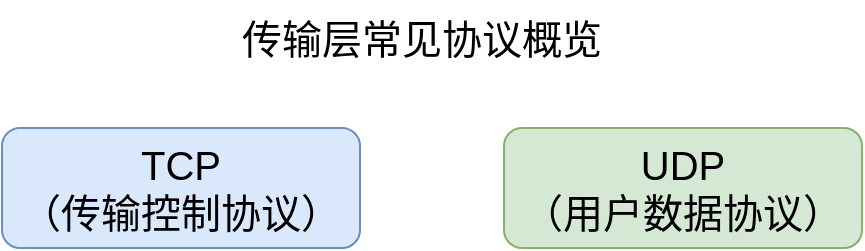<mxfile>
    <diagram id="8Cl0XczP5R13OWce0h90" name="第 1 页">
        <mxGraphModel dx="625" dy="370" grid="0" gridSize="10" guides="1" tooltips="1" connect="1" arrows="1" fold="1" page="0" pageScale="1" pageWidth="4681" pageHeight="3300" math="0" shadow="0">
            <root>
                <mxCell id="0"/>
                <mxCell id="1" parent="0"/>
                <mxCell id="2" value="&lt;font style=&quot;font-size: 20px;&quot;&gt;传输层常见协议概览&lt;/font&gt;" style="text;html=1;strokeColor=none;fillColor=none;align=center;verticalAlign=middle;whiteSpace=wrap;rounded=0;" vertex="1" parent="1">
                    <mxGeometry x="263" y="121" width="218" height="38" as="geometry"/>
                </mxCell>
                <mxCell id="3" value="TCP&lt;br&gt;（传输控制协议）" style="rounded=1;whiteSpace=wrap;html=1;fontSize=20;fillColor=#dae8fc;strokeColor=#6c8ebf;" vertex="1" parent="1">
                    <mxGeometry x="162" y="185" width="179" height="60" as="geometry"/>
                </mxCell>
                <mxCell id="4" value="UDP&lt;br&gt;（用户数据协议）" style="rounded=1;whiteSpace=wrap;html=1;fontSize=20;fillColor=#d5e8d4;strokeColor=#82b366;" vertex="1" parent="1">
                    <mxGeometry x="413" y="185" width="179" height="60" as="geometry"/>
                </mxCell>
            </root>
        </mxGraphModel>
    </diagram>
</mxfile>